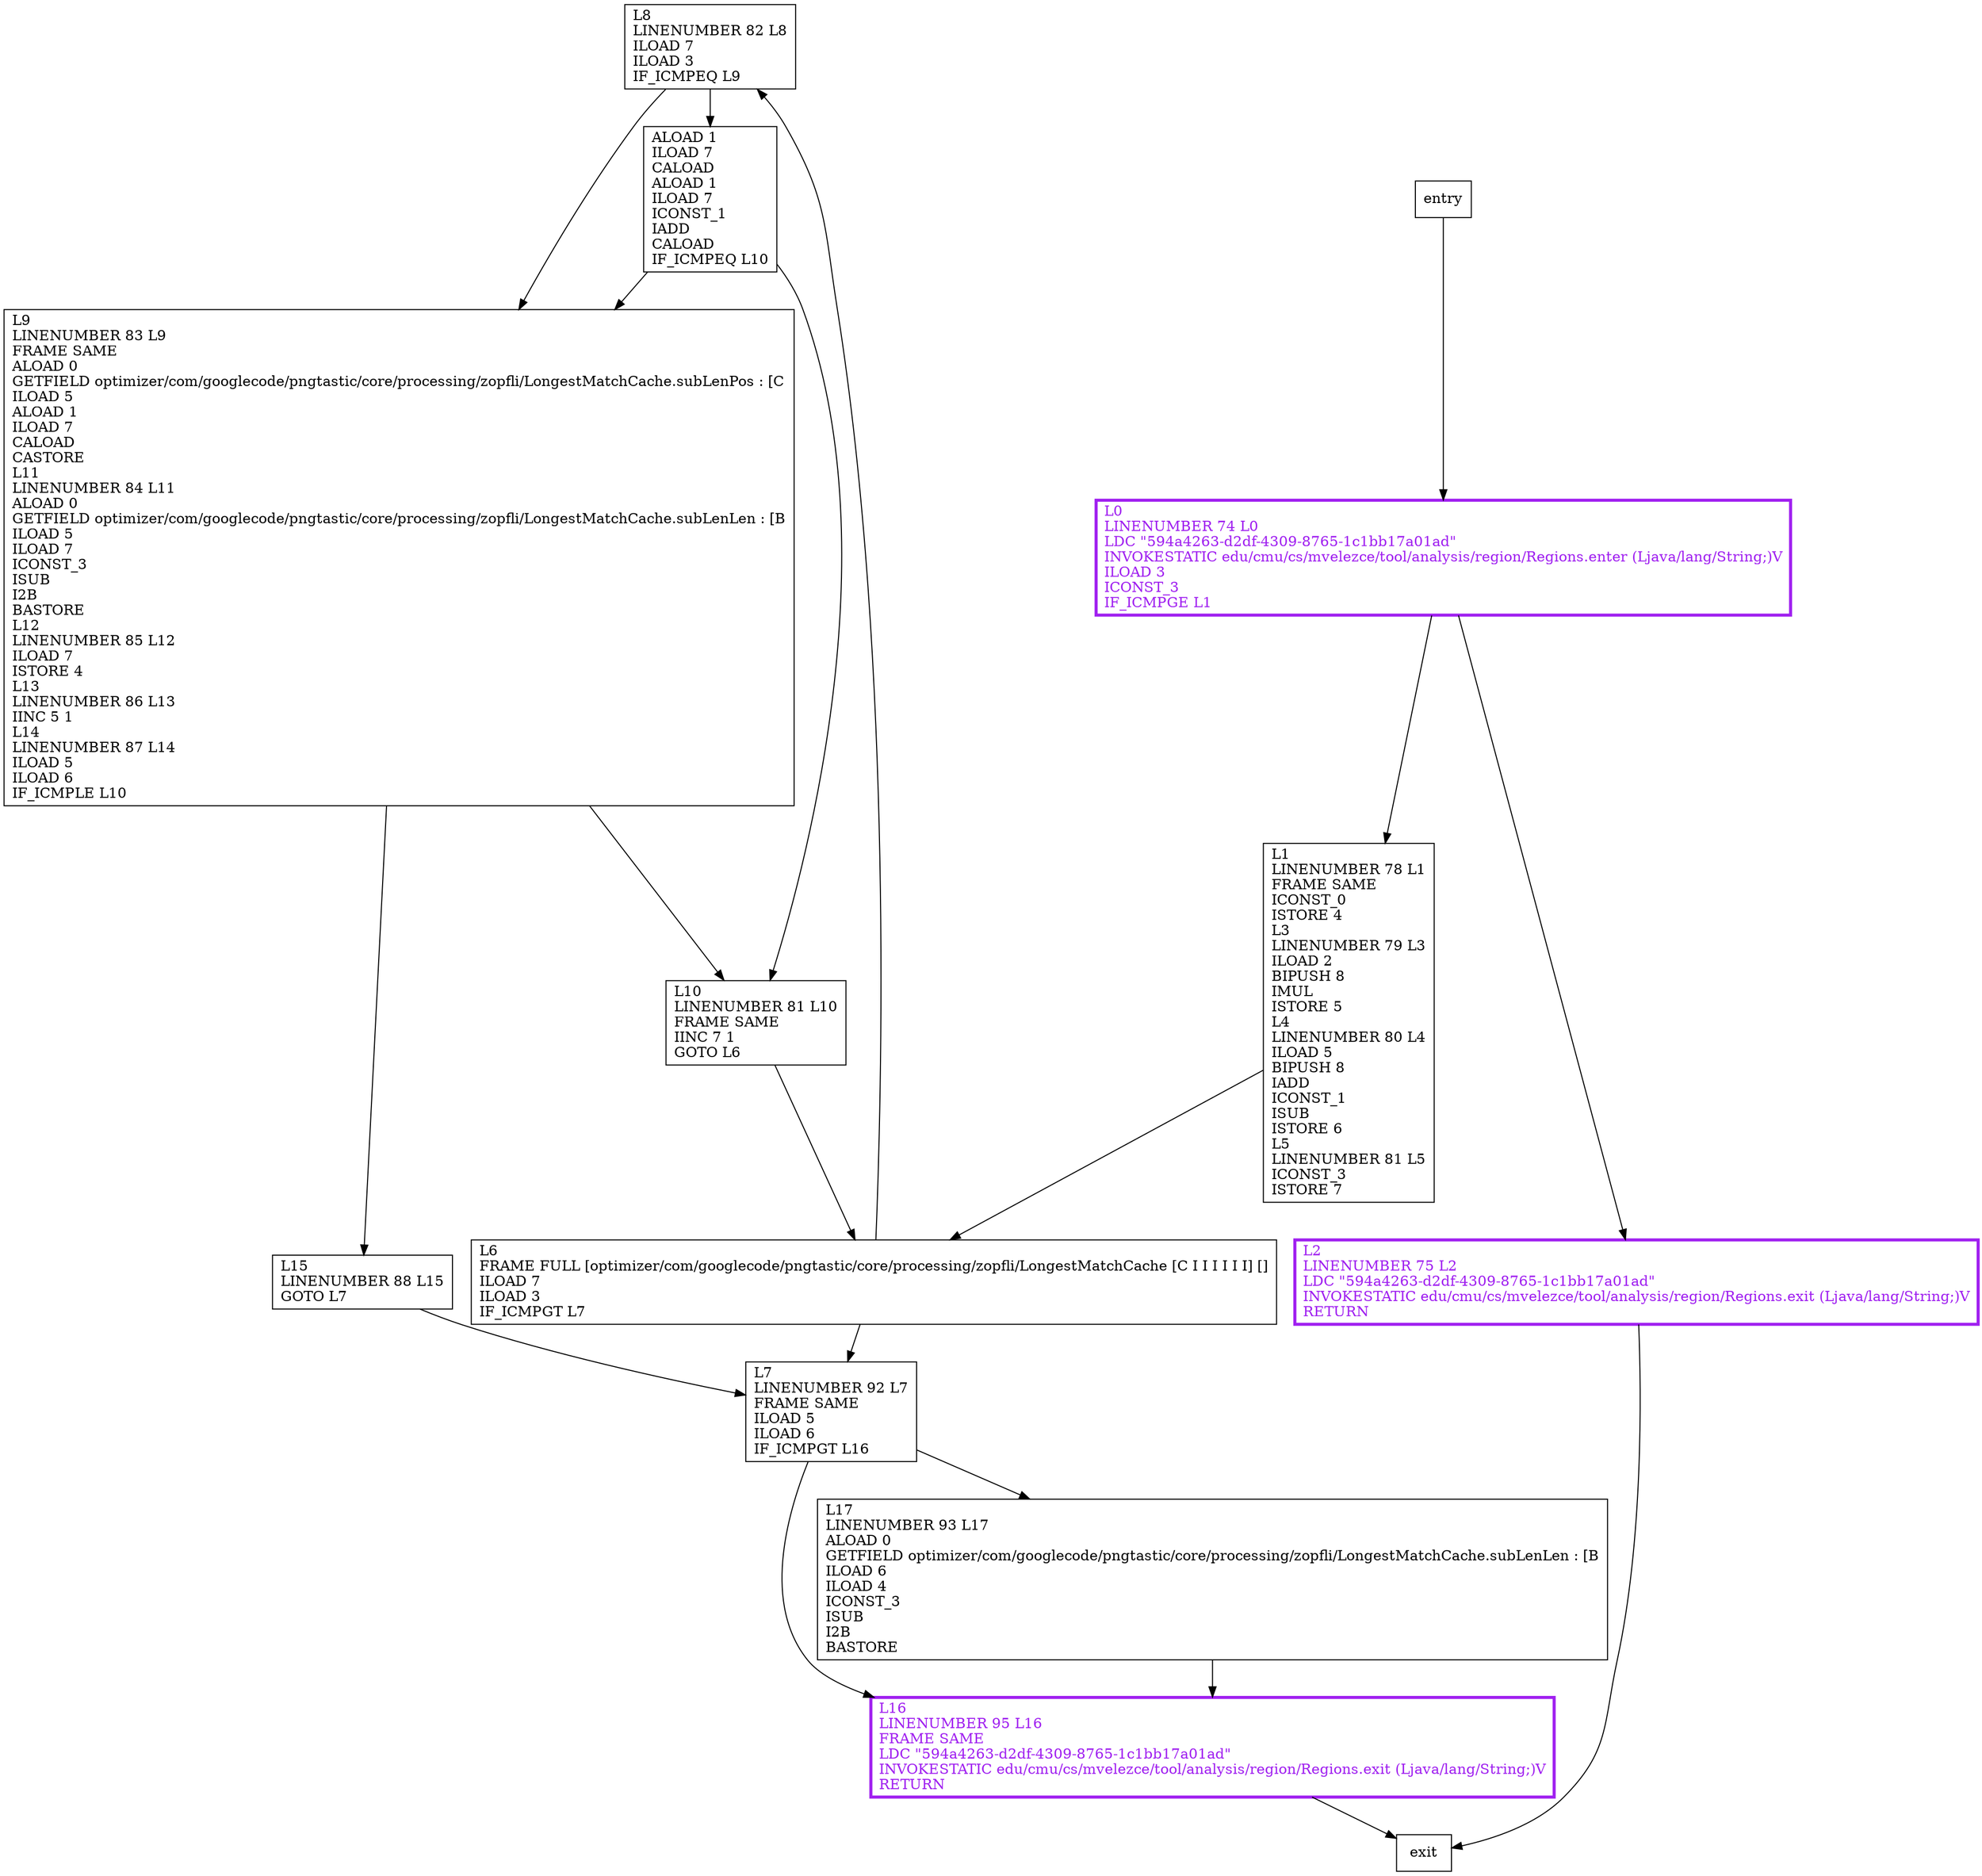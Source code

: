 digraph subLenToCache {
node [shape=record];
1384626783 [label="L8\lLINENUMBER 82 L8\lILOAD 7\lILOAD 3\lIF_ICMPEQ L9\l"];
109673034 [label="ALOAD 1\lILOAD 7\lCALOAD\lALOAD 1\lILOAD 7\lICONST_1\lIADD\lCALOAD\lIF_ICMPEQ L10\l"];
1727379710 [label="L0\lLINENUMBER 74 L0\lLDC \"594a4263-d2df-4309-8765-1c1bb17a01ad\"\lINVOKESTATIC edu/cmu/cs/mvelezce/tool/analysis/region/Regions.enter (Ljava/lang/String;)V\lILOAD 3\lICONST_3\lIF_ICMPGE L1\l"];
1770453310 [label="L10\lLINENUMBER 81 L10\lFRAME SAME\lIINC 7 1\lGOTO L6\l"];
436126678 [label="L7\lLINENUMBER 92 L7\lFRAME SAME\lILOAD 5\lILOAD 6\lIF_ICMPGT L16\l"];
1957691975 [label="L16\lLINENUMBER 95 L16\lFRAME SAME\lLDC \"594a4263-d2df-4309-8765-1c1bb17a01ad\"\lINVOKESTATIC edu/cmu/cs/mvelezce/tool/analysis/region/Regions.exit (Ljava/lang/String;)V\lRETURN\l"];
1777112002 [label="L2\lLINENUMBER 75 L2\lLDC \"594a4263-d2df-4309-8765-1c1bb17a01ad\"\lINVOKESTATIC edu/cmu/cs/mvelezce/tool/analysis/region/Regions.exit (Ljava/lang/String;)V\lRETURN\l"];
958817283 [label="L6\lFRAME FULL [optimizer/com/googlecode/pngtastic/core/processing/zopfli/LongestMatchCache [C I I I I I I] []\lILOAD 7\lILOAD 3\lIF_ICMPGT L7\l"];
192318053 [label="L9\lLINENUMBER 83 L9\lFRAME SAME\lALOAD 0\lGETFIELD optimizer/com/googlecode/pngtastic/core/processing/zopfli/LongestMatchCache.subLenPos : [C\lILOAD 5\lALOAD 1\lILOAD 7\lCALOAD\lCASTORE\lL11\lLINENUMBER 84 L11\lALOAD 0\lGETFIELD optimizer/com/googlecode/pngtastic/core/processing/zopfli/LongestMatchCache.subLenLen : [B\lILOAD 5\lILOAD 7\lICONST_3\lISUB\lI2B\lBASTORE\lL12\lLINENUMBER 85 L12\lILOAD 7\lISTORE 4\lL13\lLINENUMBER 86 L13\lIINC 5 1\lL14\lLINENUMBER 87 L14\lILOAD 5\lILOAD 6\lIF_ICMPLE L10\l"];
591352568 [label="L1\lLINENUMBER 78 L1\lFRAME SAME\lICONST_0\lISTORE 4\lL3\lLINENUMBER 79 L3\lILOAD 2\lBIPUSH 8\lIMUL\lISTORE 5\lL4\lLINENUMBER 80 L4\lILOAD 5\lBIPUSH 8\lIADD\lICONST_1\lISUB\lISTORE 6\lL5\lLINENUMBER 81 L5\lICONST_3\lISTORE 7\l"];
715213542 [label="L17\lLINENUMBER 93 L17\lALOAD 0\lGETFIELD optimizer/com/googlecode/pngtastic/core/processing/zopfli/LongestMatchCache.subLenLen : [B\lILOAD 6\lILOAD 4\lICONST_3\lISUB\lI2B\lBASTORE\l"];
113042195 [label="L15\lLINENUMBER 88 L15\lGOTO L7\l"];
entry;
exit;
1384626783 -> 109673034;
1384626783 -> 192318053;
109673034 -> 1770453310;
109673034 -> 192318053;
1777112002 -> exit;
715213542 -> 1957691975;
1727379710 -> 1777112002;
1727379710 -> 591352568;
entry -> 1727379710;
1770453310 -> 958817283;
436126678 -> 1957691975;
436126678 -> 715213542;
1957691975 -> exit;
958817283 -> 1384626783;
958817283 -> 436126678;
192318053 -> 1770453310;
192318053 -> 113042195;
591352568 -> 958817283;
113042195 -> 436126678;
1727379710[fontcolor="purple", penwidth=3, color="purple"];
1957691975[fontcolor="purple", penwidth=3, color="purple"];
1777112002[fontcolor="purple", penwidth=3, color="purple"];
}
